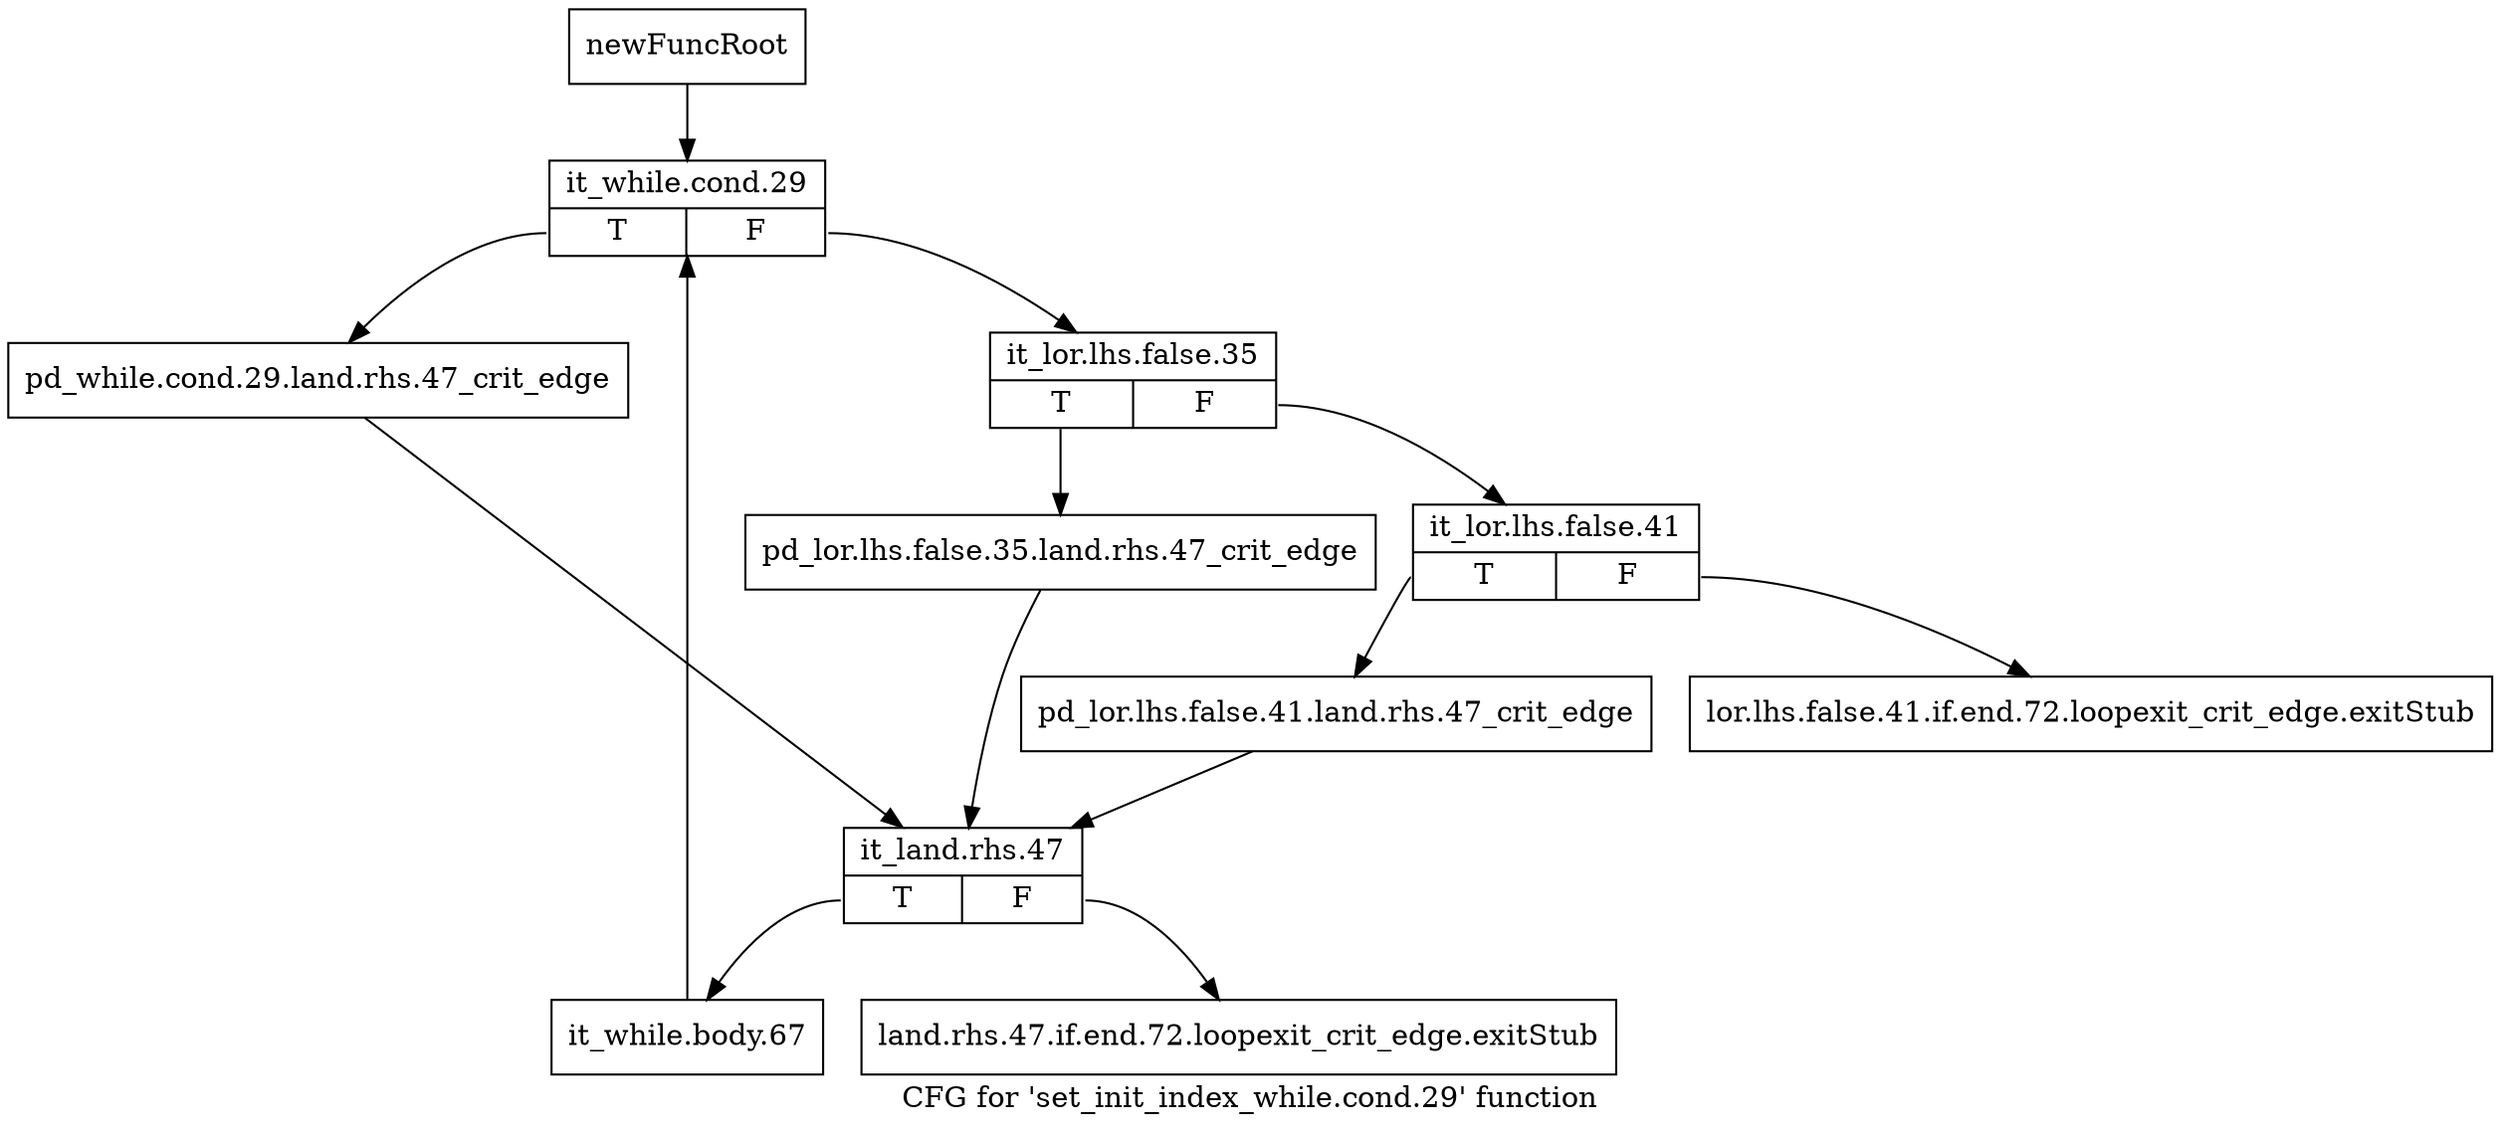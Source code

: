 digraph "CFG for 'set_init_index_while.cond.29' function" {
	label="CFG for 'set_init_index_while.cond.29' function";

	Node0xa098140 [shape=record,label="{newFuncRoot}"];
	Node0xa098140 -> Node0xa098230;
	Node0xa098190 [shape=record,label="{lor.lhs.false.41.if.end.72.loopexit_crit_edge.exitStub}"];
	Node0xa0981e0 [shape=record,label="{land.rhs.47.if.end.72.loopexit_crit_edge.exitStub}"];
	Node0xa098230 [shape=record,label="{it_while.cond.29|{<s0>T|<s1>F}}"];
	Node0xa098230:s0 -> Node0xa0983c0;
	Node0xa098230:s1 -> Node0xa098280;
	Node0xa098280 [shape=record,label="{it_lor.lhs.false.35|{<s0>T|<s1>F}}"];
	Node0xa098280:s0 -> Node0xa098370;
	Node0xa098280:s1 -> Node0xa0982d0;
	Node0xa0982d0 [shape=record,label="{it_lor.lhs.false.41|{<s0>T|<s1>F}}"];
	Node0xa0982d0:s0 -> Node0xa098320;
	Node0xa0982d0:s1 -> Node0xa098190;
	Node0xa098320 [shape=record,label="{pd_lor.lhs.false.41.land.rhs.47_crit_edge}"];
	Node0xa098320 -> Node0xa098410;
	Node0xa098370 [shape=record,label="{pd_lor.lhs.false.35.land.rhs.47_crit_edge}"];
	Node0xa098370 -> Node0xa098410;
	Node0xa0983c0 [shape=record,label="{pd_while.cond.29.land.rhs.47_crit_edge}"];
	Node0xa0983c0 -> Node0xa098410;
	Node0xa098410 [shape=record,label="{it_land.rhs.47|{<s0>T|<s1>F}}"];
	Node0xa098410:s0 -> Node0xa098460;
	Node0xa098410:s1 -> Node0xa0981e0;
	Node0xa098460 [shape=record,label="{it_while.body.67}"];
	Node0xa098460 -> Node0xa098230;
}
